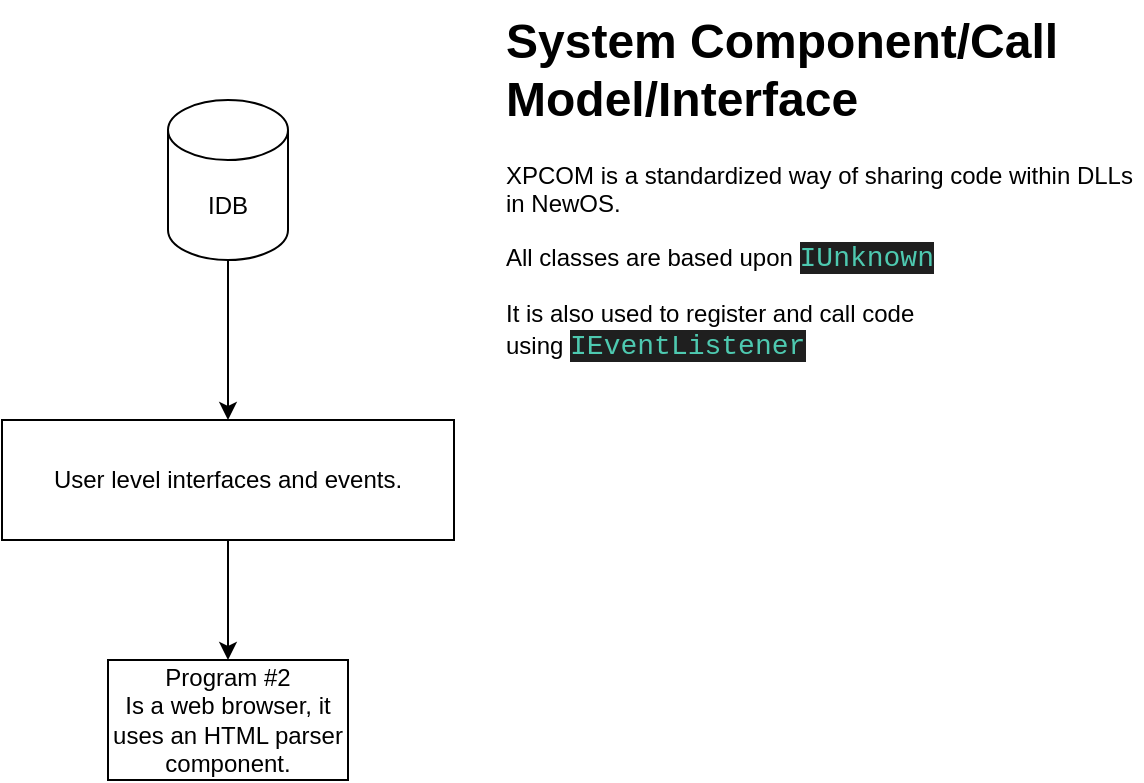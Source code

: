 <mxfile>
    <diagram name="Page-1" id="_vc7fxBdNKI2W8YhI8VA">
        <mxGraphModel dx="774" dy="581" grid="1" gridSize="10" guides="1" tooltips="1" connect="1" arrows="1" fold="1" page="1" pageScale="1" pageWidth="827" pageHeight="1169" math="0" shadow="0">
            <root>
                <mxCell id="0"/>
                <mxCell id="1" parent="0"/>
                <mxCell id="eRehIIeIVOPW1y23kRkx-9" style="edgeStyle=orthogonalEdgeStyle;rounded=0;orthogonalLoop=1;jettySize=auto;html=1;exitX=0.5;exitY=1;exitDx=0;exitDy=0;entryX=0.5;entryY=0;entryDx=0;entryDy=0;" parent="1" source="eRehIIeIVOPW1y23kRkx-2" target="eRehIIeIVOPW1y23kRkx-8" edge="1">
                    <mxGeometry relative="1" as="geometry"/>
                </mxCell>
                <mxCell id="eRehIIeIVOPW1y23kRkx-2" value="User level interfaces and events." style="rounded=0;whiteSpace=wrap;html=1;" parent="1" vertex="1">
                    <mxGeometry x="200" y="450" width="226" height="60" as="geometry"/>
                </mxCell>
                <mxCell id="eRehIIeIVOPW1y23kRkx-4" style="edgeStyle=orthogonalEdgeStyle;rounded=0;orthogonalLoop=1;jettySize=auto;html=1;" parent="1" source="eRehIIeIVOPW1y23kRkx-3" target="eRehIIeIVOPW1y23kRkx-2" edge="1">
                    <mxGeometry relative="1" as="geometry"/>
                </mxCell>
                <mxCell id="eRehIIeIVOPW1y23kRkx-3" value="IDB" style="shape=cylinder3;whiteSpace=wrap;html=1;boundedLbl=1;backgroundOutline=1;size=15;" parent="1" vertex="1">
                    <mxGeometry x="283" y="290" width="60" height="80" as="geometry"/>
                </mxCell>
                <mxCell id="eRehIIeIVOPW1y23kRkx-8" value="Program #2&lt;div&gt;Is a web browser, it uses an HTML parser component.&lt;/div&gt;" style="rounded=0;whiteSpace=wrap;html=1;" parent="1" vertex="1">
                    <mxGeometry x="253" y="570" width="120" height="60" as="geometry"/>
                </mxCell>
                <mxCell id="eRehIIeIVOPW1y23kRkx-10" value="&lt;h1 style=&quot;margin-top: 0px;&quot;&gt;System Component/Call Model/Interface&lt;/h1&gt;&lt;p&gt;XPCOM is a standardized way of sharing code within DLLs in NewOS.&lt;/p&gt;&lt;p&gt;All classes are based upon&amp;nbsp;&lt;span style=&quot;color: rgb(78, 201, 176); background-color: rgb(31, 31, 31); font-family: Consolas, &amp;quot;Courier New&amp;quot;, monospace; font-size: 14px;&quot;&gt;IUnknown&lt;/span&gt;&lt;/p&gt;&lt;p&gt;It is also used to register and call code using&amp;nbsp;&lt;span style=&quot;color: rgb(78, 201, 176); background-color: rgb(31, 31, 31); font-family: Consolas, &amp;quot;Courier New&amp;quot;, monospace; font-size: 14px;&quot;&gt;IEventListener&lt;/span&gt;&lt;/p&gt;" style="text;html=1;whiteSpace=wrap;overflow=hidden;rounded=0;" parent="1" vertex="1">
                    <mxGeometry x="450" y="240" width="320" height="240" as="geometry"/>
                </mxCell>
            </root>
        </mxGraphModel>
    </diagram>
</mxfile>
